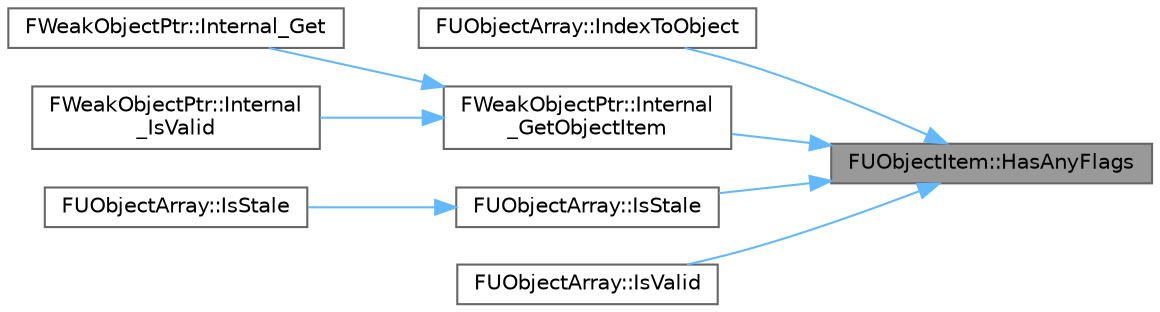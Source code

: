 digraph "FUObjectItem::HasAnyFlags"
{
 // INTERACTIVE_SVG=YES
 // LATEX_PDF_SIZE
  bgcolor="transparent";
  edge [fontname=Helvetica,fontsize=10,labelfontname=Helvetica,labelfontsize=10];
  node [fontname=Helvetica,fontsize=10,shape=box,height=0.2,width=0.4];
  rankdir="RL";
  Node1 [id="Node000001",label="FUObjectItem::HasAnyFlags",height=0.2,width=0.4,color="gray40", fillcolor="grey60", style="filled", fontcolor="black",tooltip=" "];
  Node1 -> Node2 [id="edge1_Node000001_Node000002",dir="back",color="steelblue1",style="solid",tooltip=" "];
  Node2 [id="Node000002",label="FUObjectArray::IndexToObject",height=0.2,width=0.4,color="grey40", fillcolor="white", style="filled",URL="$db/dec/classFUObjectArray.html#af39dc00947ed54bde8f913483abd0eb4",tooltip=" "];
  Node1 -> Node3 [id="edge2_Node000001_Node000003",dir="back",color="steelblue1",style="solid",tooltip=" "];
  Node3 [id="Node000003",label="FWeakObjectPtr::Internal\l_GetObjectItem",height=0.2,width=0.4,color="grey40", fillcolor="white", style="filled",URL="$d2/dbe/structFWeakObjectPtr.html#a5b029bf68cdea6feea65ec1c920f1dc5",tooltip=" "];
  Node3 -> Node4 [id="edge3_Node000003_Node000004",dir="back",color="steelblue1",style="solid",tooltip=" "];
  Node4 [id="Node000004",label="FWeakObjectPtr::Internal_Get",height=0.2,width=0.4,color="grey40", fillcolor="white", style="filled",URL="$d2/dbe/structFWeakObjectPtr.html#a518a7ab1d2fec902404600f0a2970faa",tooltip="Private (inlined) version for internal use only."];
  Node3 -> Node5 [id="edge4_Node000003_Node000005",dir="back",color="steelblue1",style="solid",tooltip=" "];
  Node5 [id="Node000005",label="FWeakObjectPtr::Internal\l_IsValid",height=0.2,width=0.4,color="grey40", fillcolor="white", style="filled",URL="$d2/dbe/structFWeakObjectPtr.html#a75ef08b039ee4d1d9ff134ff16850ed6",tooltip="Private (inlined) version for internal use only."];
  Node1 -> Node6 [id="edge5_Node000001_Node000006",dir="back",color="steelblue1",style="solid",tooltip=" "];
  Node6 [id="Node000006",label="FUObjectArray::IsStale",height=0.2,width=0.4,color="grey40", fillcolor="white", style="filled",URL="$db/dec/classFUObjectArray.html#abec4cb77ed163683a18d07d72ca100fa",tooltip=" "];
  Node6 -> Node7 [id="edge6_Node000006_Node000007",dir="back",color="steelblue1",style="solid",tooltip=" "];
  Node7 [id="Node000007",label="FUObjectArray::IsStale",height=0.2,width=0.4,color="grey40", fillcolor="white", style="filled",URL="$db/dec/classFUObjectArray.html#ae0dbf539655fee5d065b6ec8d0842269",tooltip=" "];
  Node1 -> Node8 [id="edge7_Node000001_Node000008",dir="back",color="steelblue1",style="solid",tooltip=" "];
  Node8 [id="Node000008",label="FUObjectArray::IsValid",height=0.2,width=0.4,color="grey40", fillcolor="white", style="filled",URL="$db/dec/classFUObjectArray.html#aad62d3d60b1eb3948ed6be69f26704e4",tooltip=" "];
}

